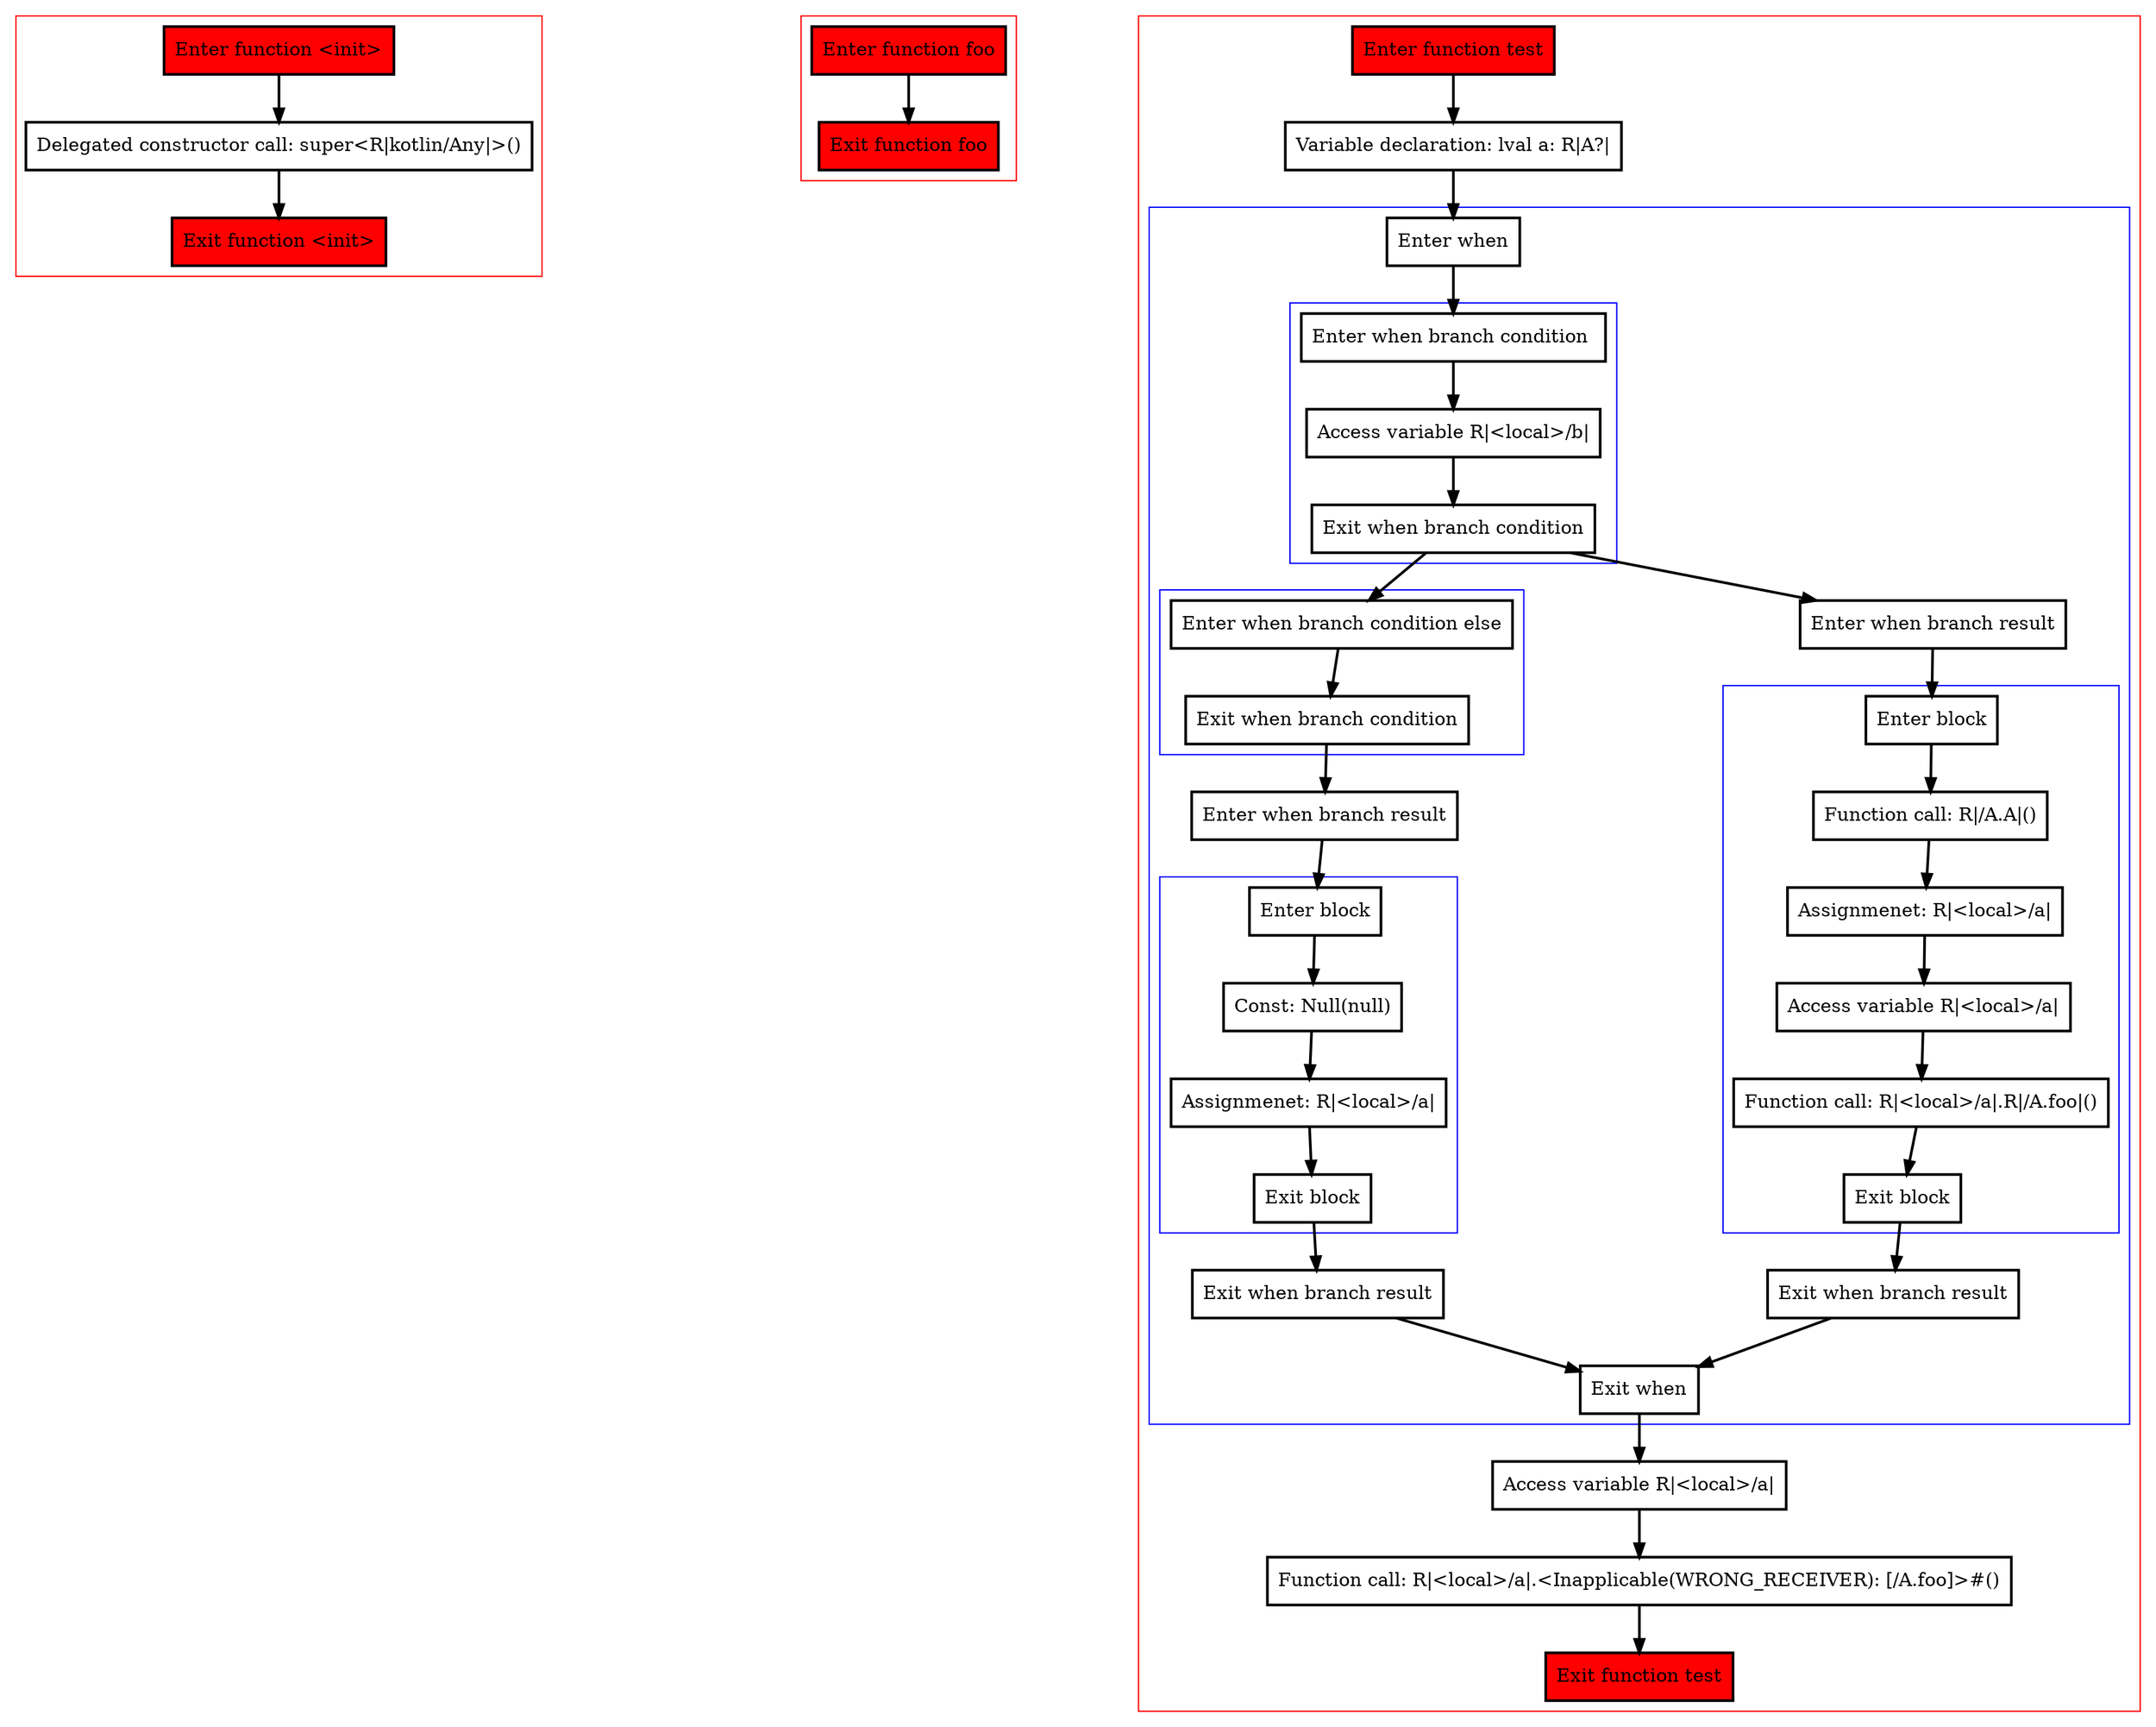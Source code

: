 digraph delayedAssignment_kt {
    graph [nodesep=3]
    node [shape=box penwidth=2]
    edge [penwidth=2]

    subgraph cluster_0 {
        color=red
        0 [label="Enter function <init>" style="filled" fillcolor=red];
        1 [label="Delegated constructor call: super<R|kotlin/Any|>()"];
        2 [label="Exit function <init>" style="filled" fillcolor=red];
    }

    0 -> {1};
    1 -> {2};

    subgraph cluster_1 {
        color=red
        3 [label="Enter function foo" style="filled" fillcolor=red];
        4 [label="Exit function foo" style="filled" fillcolor=red];
    }

    3 -> {4};

    subgraph cluster_2 {
        color=red
        5 [label="Enter function test" style="filled" fillcolor=red];
        6 [label="Variable declaration: lval a: R|A?|"];
        subgraph cluster_3 {
            color=blue
            7 [label="Enter when"];
            subgraph cluster_4 {
                color=blue
                8 [label="Enter when branch condition "];
                9 [label="Access variable R|<local>/b|"];
                10 [label="Exit when branch condition"];
            }
            subgraph cluster_5 {
                color=blue
                11 [label="Enter when branch condition else"];
                12 [label="Exit when branch condition"];
            }
            13 [label="Enter when branch result"];
            subgraph cluster_6 {
                color=blue
                14 [label="Enter block"];
                15 [label="Const: Null(null)"];
                16 [label="Assignmenet: R|<local>/a|"];
                17 [label="Exit block"];
            }
            18 [label="Exit when branch result"];
            19 [label="Enter when branch result"];
            subgraph cluster_7 {
                color=blue
                20 [label="Enter block"];
                21 [label="Function call: R|/A.A|()"];
                22 [label="Assignmenet: R|<local>/a|"];
                23 [label="Access variable R|<local>/a|"];
                24 [label="Function call: R|<local>/a|.R|/A.foo|()"];
                25 [label="Exit block"];
            }
            26 [label="Exit when branch result"];
            27 [label="Exit when"];
        }
        28 [label="Access variable R|<local>/a|"];
        29 [label="Function call: R|<local>/a|.<Inapplicable(WRONG_RECEIVER): [/A.foo]>#()"];
        30 [label="Exit function test" style="filled" fillcolor=red];
    }

    5 -> {6};
    6 -> {7};
    7 -> {8};
    8 -> {9};
    9 -> {10};
    10 -> {19 11};
    11 -> {12};
    12 -> {13};
    13 -> {14};
    14 -> {15};
    15 -> {16};
    16 -> {17};
    17 -> {18};
    18 -> {27};
    19 -> {20};
    20 -> {21};
    21 -> {22};
    22 -> {23};
    23 -> {24};
    24 -> {25};
    25 -> {26};
    26 -> {27};
    27 -> {28};
    28 -> {29};
    29 -> {30};

}
